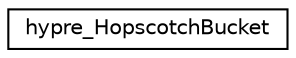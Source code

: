 digraph "Graphical Class Hierarchy"
{
 // LATEX_PDF_SIZE
  edge [fontname="Helvetica",fontsize="10",labelfontname="Helvetica",labelfontsize="10"];
  node [fontname="Helvetica",fontsize="10",shape=record];
  rankdir="LR";
  Node0 [label="hypre_HopscotchBucket",height=0.2,width=0.4,color="black", fillcolor="white", style="filled",URL="$structhypre___hopscotch_bucket.html",tooltip=" "];
}
